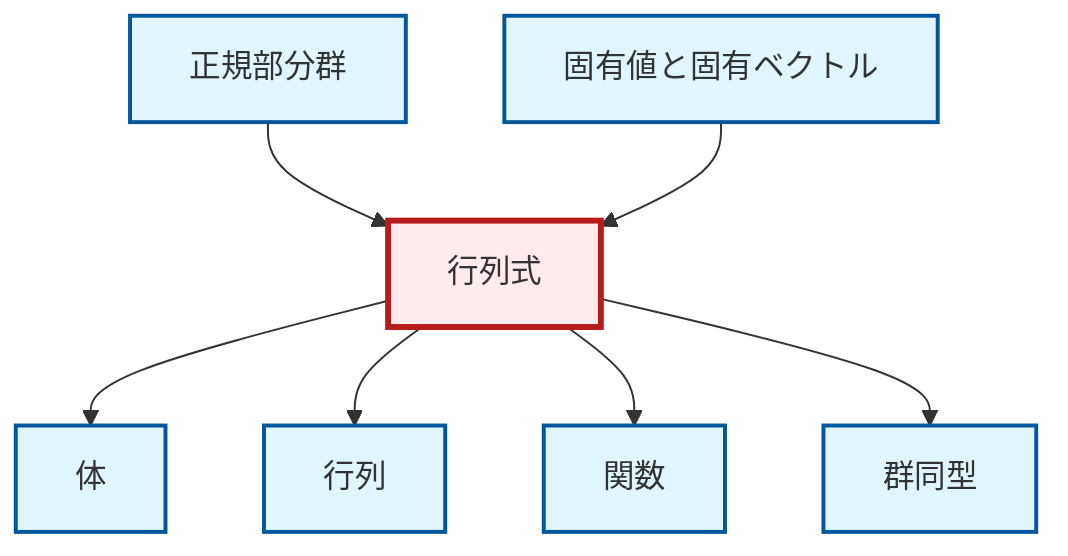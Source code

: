 graph TD
    classDef definition fill:#e1f5fe,stroke:#01579b,stroke-width:2px
    classDef theorem fill:#f3e5f5,stroke:#4a148c,stroke-width:2px
    classDef axiom fill:#fff3e0,stroke:#e65100,stroke-width:2px
    classDef example fill:#e8f5e9,stroke:#1b5e20,stroke-width:2px
    classDef current fill:#ffebee,stroke:#b71c1c,stroke-width:3px
    def-determinant["行列式"]:::definition
    def-function["関数"]:::definition
    def-isomorphism["群同型"]:::definition
    def-eigenvalue-eigenvector["固有値と固有ベクトル"]:::definition
    def-matrix["行列"]:::definition
    def-normal-subgroup["正規部分群"]:::definition
    def-field["体"]:::definition
    def-determinant --> def-field
    def-determinant --> def-matrix
    def-determinant --> def-function
    def-normal-subgroup --> def-determinant
    def-eigenvalue-eigenvector --> def-determinant
    def-determinant --> def-isomorphism
    class def-determinant current